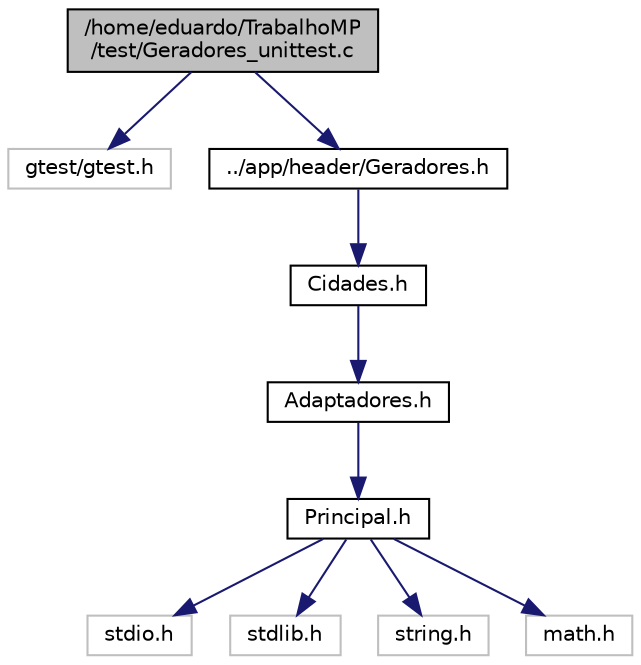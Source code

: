 digraph "/home/eduardo/TrabalhoMP/test/Geradores_unittest.c"
{
  edge [fontname="Helvetica",fontsize="10",labelfontname="Helvetica",labelfontsize="10"];
  node [fontname="Helvetica",fontsize="10",shape=record];
  Node1 [label="/home/eduardo/TrabalhoMP\l/test/Geradores_unittest.c",height=0.2,width=0.4,color="black", fillcolor="grey75", style="filled" fontcolor="black"];
  Node1 -> Node2 [color="midnightblue",fontsize="10",style="solid",fontname="Helvetica"];
  Node2 [label="gtest/gtest.h",height=0.2,width=0.4,color="grey75", fillcolor="white", style="filled"];
  Node1 -> Node3 [color="midnightblue",fontsize="10",style="solid",fontname="Helvetica"];
  Node3 [label="../app/header/Geradores.h",height=0.2,width=0.4,color="black", fillcolor="white", style="filled",URL="$_geradores_8h.html"];
  Node3 -> Node4 [color="midnightblue",fontsize="10",style="solid",fontname="Helvetica"];
  Node4 [label="Cidades.h",height=0.2,width=0.4,color="black", fillcolor="white", style="filled",URL="$_cidades_8h.html"];
  Node4 -> Node5 [color="midnightblue",fontsize="10",style="solid",fontname="Helvetica"];
  Node5 [label="Adaptadores.h",height=0.2,width=0.4,color="black", fillcolor="white", style="filled",URL="$_adaptadores_8h.html"];
  Node5 -> Node6 [color="midnightblue",fontsize="10",style="solid",fontname="Helvetica"];
  Node6 [label="Principal.h",height=0.2,width=0.4,color="black", fillcolor="white", style="filled",URL="$_principal_8h.html"];
  Node6 -> Node7 [color="midnightblue",fontsize="10",style="solid",fontname="Helvetica"];
  Node7 [label="stdio.h",height=0.2,width=0.4,color="grey75", fillcolor="white", style="filled"];
  Node6 -> Node8 [color="midnightblue",fontsize="10",style="solid",fontname="Helvetica"];
  Node8 [label="stdlib.h",height=0.2,width=0.4,color="grey75", fillcolor="white", style="filled"];
  Node6 -> Node9 [color="midnightblue",fontsize="10",style="solid",fontname="Helvetica"];
  Node9 [label="string.h",height=0.2,width=0.4,color="grey75", fillcolor="white", style="filled"];
  Node6 -> Node10 [color="midnightblue",fontsize="10",style="solid",fontname="Helvetica"];
  Node10 [label="math.h",height=0.2,width=0.4,color="grey75", fillcolor="white", style="filled"];
}
